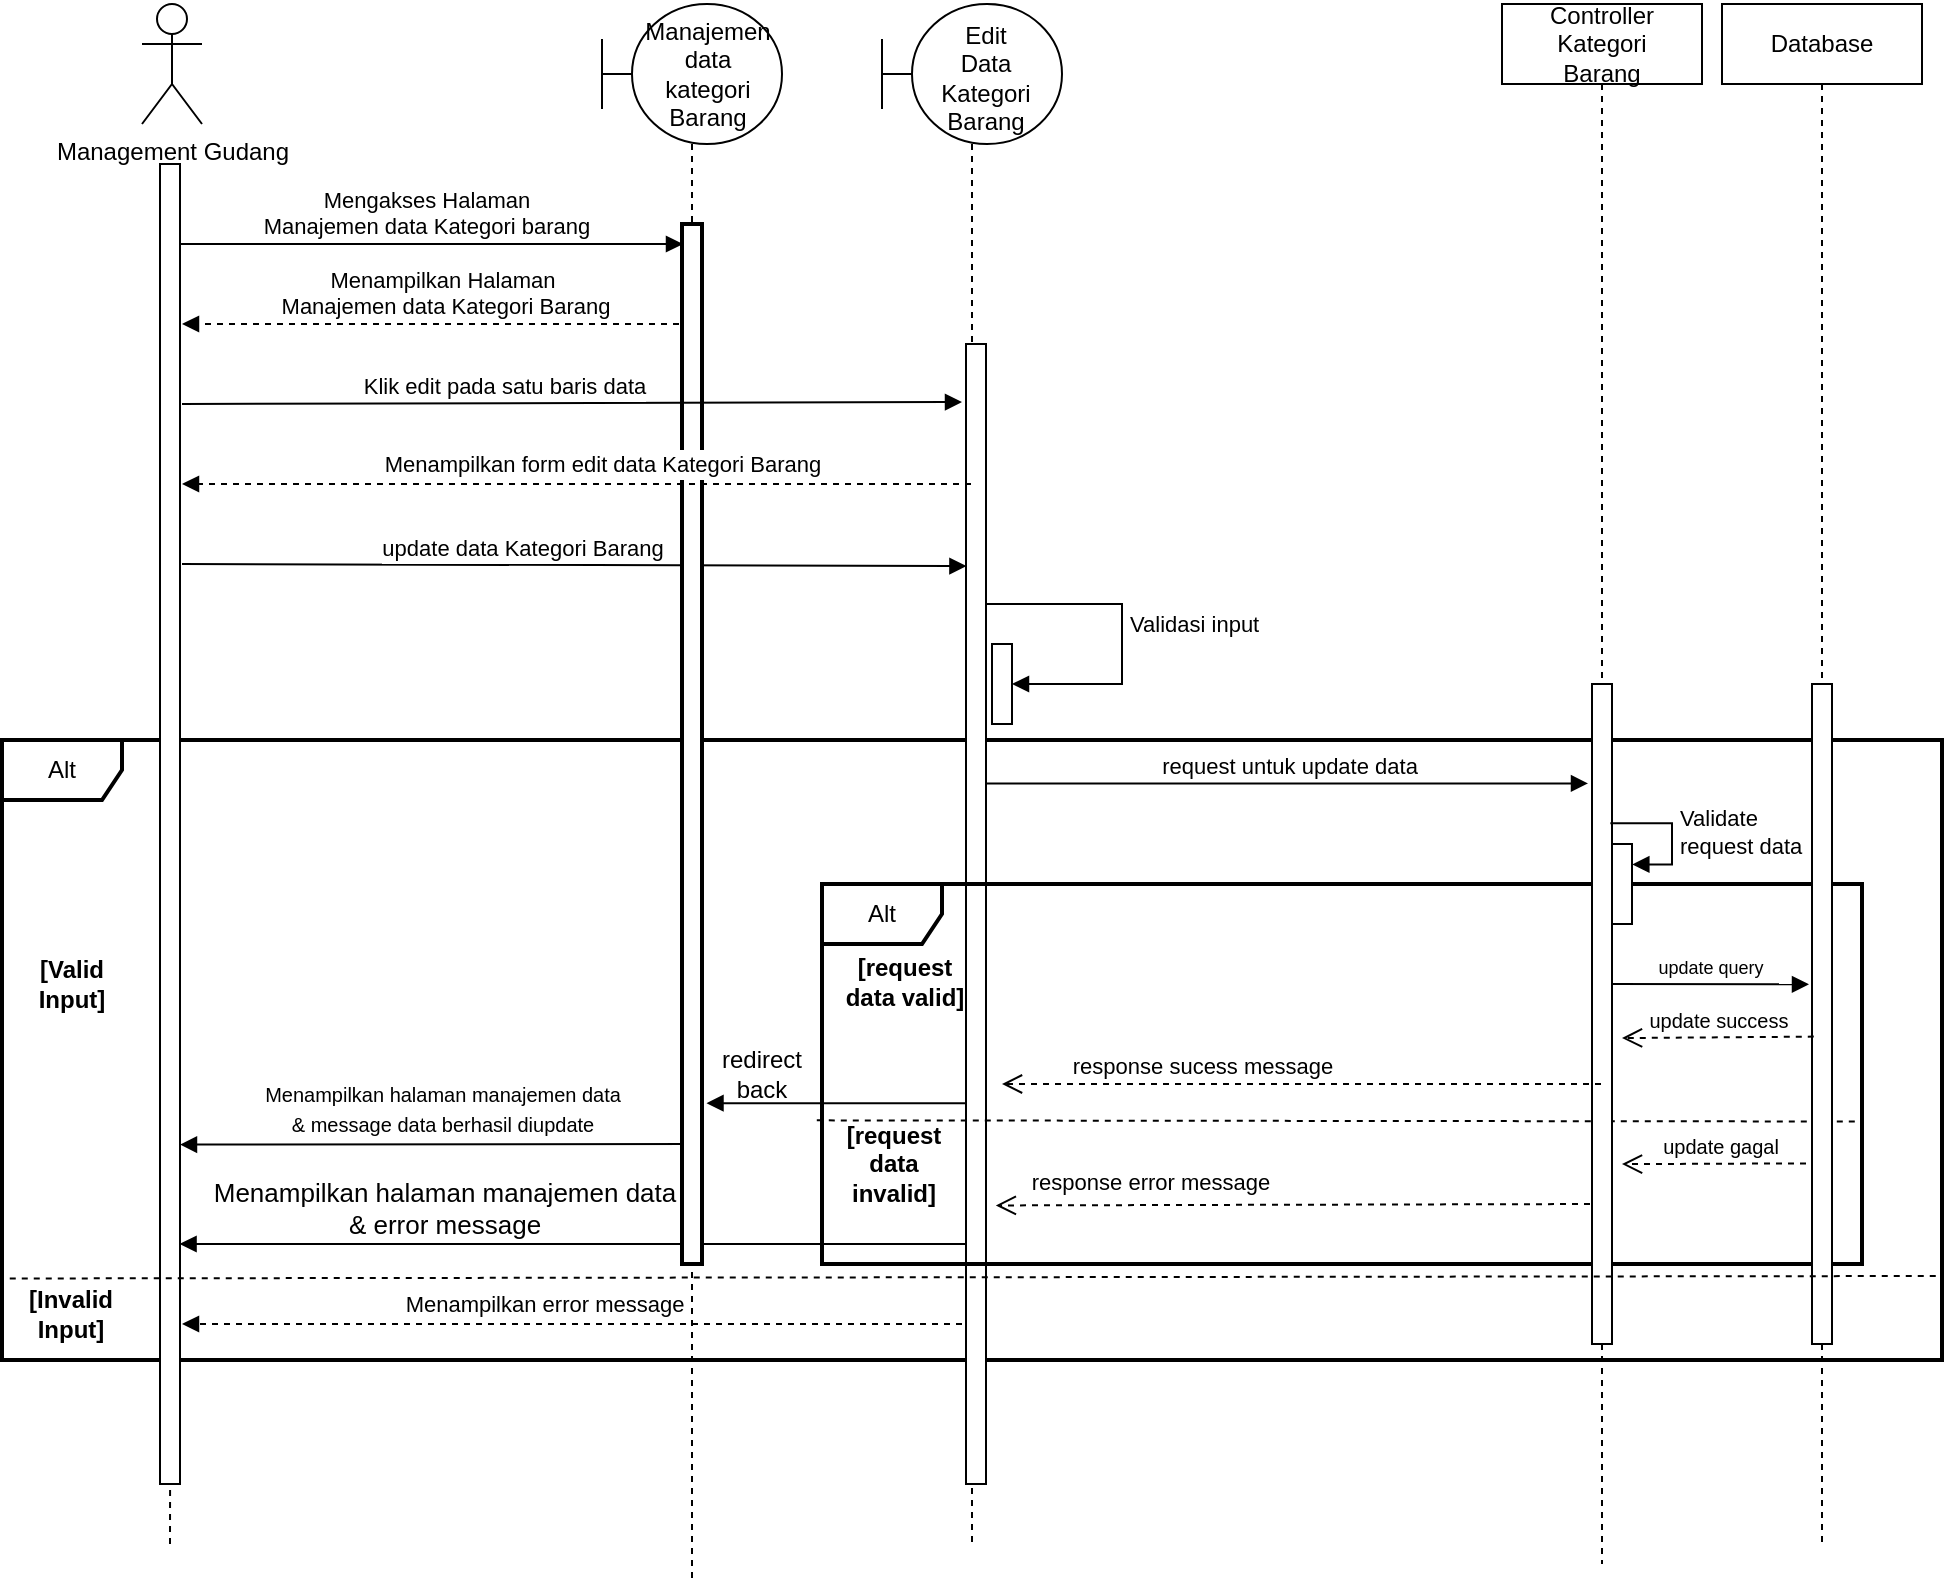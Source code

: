 <mxfile version="12.7.0" type="github">
  <diagram id="Rcd-lYa-Og5x9bV4wF2M" name="Page-1">
    <mxGraphModel dx="925" dy="579" grid="1" gridSize="10" guides="1" tooltips="1" connect="1" arrows="1" fold="1" page="1" pageScale="1" pageWidth="1100" pageHeight="850" math="0" shadow="0">
      <root>
        <mxCell id="0"/>
        <mxCell id="1" parent="0"/>
        <mxCell id="I9oGG7zPf5wMfXj9muGF-29" value="" style="html=1;verticalAlign=bottom;endArrow=block;entryX=0.978;entryY=0.806;entryDx=0;entryDy=0;entryPerimeter=0;" parent="1" edge="1">
          <mxGeometry width="80" relative="1" as="geometry">
            <mxPoint x="566" y="660.04" as="sourcePoint"/>
            <mxPoint x="168.78" y="660.0" as="targetPoint"/>
          </mxGeometry>
        </mxCell>
        <mxCell id="I9oGG7zPf5wMfXj9muGF-30" value="&lt;font style=&quot;font-size: 13px;&quot;&gt;Menampilkan halaman manajemen data&lt;br style=&quot;font-size: 13px;&quot;&gt;&amp;amp; error message&lt;/font&gt;" style="text;html=1;align=center;verticalAlign=middle;resizable=0;points=[];labelBackgroundColor=#ffffff;fontSize=13;" parent="I9oGG7zPf5wMfXj9muGF-29" vertex="1" connectable="0">
          <mxGeometry x="0.119" y="-1" relative="1" as="geometry">
            <mxPoint x="-43.65" y="-17.1" as="offset"/>
          </mxGeometry>
        </mxCell>
        <mxCell id="I9oGG7zPf5wMfXj9muGF-27" value="response error message" style="html=1;verticalAlign=bottom;endArrow=open;dashed=1;endSize=8;entryX=1.191;entryY=0.742;entryDx=0;entryDy=0;entryPerimeter=0;" parent="1" edge="1">
          <mxGeometry x="0.491" y="-3" relative="1" as="geometry">
            <mxPoint x="880" y="640" as="sourcePoint"/>
            <mxPoint x="576.91" y="640.72" as="targetPoint"/>
            <mxPoint as="offset"/>
          </mxGeometry>
        </mxCell>
        <mxCell id="uG0OPi7SAyHWpeF-NSaY-34" value="Alt" style="shape=umlFrame;whiteSpace=wrap;html=1;strokeWidth=2;" parent="1" vertex="1">
          <mxGeometry x="80" y="408" width="970" height="310" as="geometry"/>
        </mxCell>
        <mxCell id="uG0OPi7SAyHWpeF-NSaY-43" value="&amp;nbsp;request untuk update data" style="html=1;verticalAlign=bottom;endArrow=block;" parent="1" edge="1">
          <mxGeometry width="80" relative="1" as="geometry">
            <mxPoint x="570" y="429.71" as="sourcePoint"/>
            <mxPoint x="873" y="429.71" as="targetPoint"/>
          </mxGeometry>
        </mxCell>
        <mxCell id="uG0OPi7SAyHWpeF-NSaY-1" value="Management Gudang" style="shape=umlActor;verticalLabelPosition=bottom;labelBackgroundColor=#ffffff;verticalAlign=top;html=1;outlineConnect=0;" parent="1" vertex="1">
          <mxGeometry x="150" y="40" width="30" height="60" as="geometry"/>
        </mxCell>
        <mxCell id="uG0OPi7SAyHWpeF-NSaY-10" value="" style="endArrow=none;dashed=1;html=1;" parent="1" edge="1">
          <mxGeometry width="50" height="50" relative="1" as="geometry">
            <mxPoint x="164" y="810" as="sourcePoint"/>
            <mxPoint x="165" y="120" as="targetPoint"/>
          </mxGeometry>
        </mxCell>
        <mxCell id="uG0OPi7SAyHWpeF-NSaY-12" value="Mengakses Halaman &lt;br&gt;Manajemen data Kategori barang" style="html=1;verticalAlign=bottom;endArrow=block;" parent="1" source="uG0OPi7SAyHWpeF-NSaY-23" edge="1">
          <mxGeometry x="-0.025" width="80" relative="1" as="geometry">
            <mxPoint x="166" y="160" as="sourcePoint"/>
            <mxPoint x="420.5" y="160" as="targetPoint"/>
            <mxPoint as="offset"/>
          </mxGeometry>
        </mxCell>
        <mxCell id="uG0OPi7SAyHWpeF-NSaY-16" value="&lt;font style=&quot;font-size: 11px&quot;&gt;Menampilkan Halaman&lt;br&gt;&amp;nbsp;Manajemen data Kategori Barang&lt;/font&gt;" style="html=1;verticalAlign=bottom;endArrow=block;dashed=1;" parent="1" edge="1">
          <mxGeometry x="-0.022" width="80" relative="1" as="geometry">
            <mxPoint x="424.5" y="200" as="sourcePoint"/>
            <mxPoint x="170" y="200" as="targetPoint"/>
            <mxPoint as="offset"/>
          </mxGeometry>
        </mxCell>
        <mxCell id="uG0OPi7SAyHWpeF-NSaY-23" value="" style="html=1;points=[];perimeter=orthogonalPerimeter;" parent="1" vertex="1">
          <mxGeometry x="159" y="120" width="10" height="660" as="geometry"/>
        </mxCell>
        <mxCell id="uG0OPi7SAyHWpeF-NSaY-35" value="&lt;b&gt;[Invalid Input]&lt;/b&gt;" style="text;html=1;strokeColor=none;fillColor=none;align=center;verticalAlign=middle;whiteSpace=wrap;rounded=0;" parent="1" vertex="1">
          <mxGeometry x="79" y="680" width="71" height="30" as="geometry"/>
        </mxCell>
        <mxCell id="uG0OPi7SAyHWpeF-NSaY-38" value="" style="html=1;verticalAlign=bottom;endArrow=block;dashed=1;" parent="1" edge="1">
          <mxGeometry x="-0.025" width="80" relative="1" as="geometry">
            <mxPoint x="560" y="700" as="sourcePoint"/>
            <mxPoint x="170" y="700" as="targetPoint"/>
            <mxPoint as="offset"/>
          </mxGeometry>
        </mxCell>
        <mxCell id="uG0OPi7SAyHWpeF-NSaY-39" value="&lt;span style=&quot;font-size: 11px&quot;&gt;Menampilkan error message&lt;/span&gt;" style="text;html=1;align=center;verticalAlign=middle;resizable=0;points=[];labelBackgroundColor=#ffffff;" parent="uG0OPi7SAyHWpeF-NSaY-38" vertex="1" connectable="0">
          <mxGeometry x="-0.212" y="9" relative="1" as="geometry">
            <mxPoint x="-55.88" y="-19" as="offset"/>
          </mxGeometry>
        </mxCell>
        <mxCell id="uG0OPi7SAyHWpeF-NSaY-41" value="&lt;b&gt;[Valid Input]&lt;/b&gt;" style="text;html=1;strokeColor=none;fillColor=none;align=center;verticalAlign=middle;whiteSpace=wrap;rounded=0;" parent="1" vertex="1">
          <mxGeometry x="80" y="520" width="70" height="20" as="geometry"/>
        </mxCell>
        <mxCell id="uG0OPi7SAyHWpeF-NSaY-49" value="" style="html=1;verticalAlign=bottom;endArrow=block;" parent="1" edge="1">
          <mxGeometry width="80" relative="1" as="geometry">
            <mxPoint x="567.75" y="589.58" as="sourcePoint"/>
            <mxPoint x="432.25" y="589.58" as="targetPoint"/>
          </mxGeometry>
        </mxCell>
        <mxCell id="uG0OPi7SAyHWpeF-NSaY-50" value="redirect back" style="text;html=1;strokeColor=none;fillColor=none;align=center;verticalAlign=middle;whiteSpace=wrap;rounded=0;" parent="1" vertex="1">
          <mxGeometry x="450" y="565" width="20" height="20" as="geometry"/>
        </mxCell>
        <mxCell id="uG0OPi7SAyHWpeF-NSaY-53" value="" style="html=1;verticalAlign=bottom;endArrow=block;entryX=1.1;entryY=0.671;entryDx=0;entryDy=0;entryPerimeter=0;" parent="1" edge="1">
          <mxGeometry width="80" relative="1" as="geometry">
            <mxPoint x="424.5" y="610" as="sourcePoint"/>
            <mxPoint x="169" y="610.28" as="targetPoint"/>
          </mxGeometry>
        </mxCell>
        <mxCell id="uG0OPi7SAyHWpeF-NSaY-55" value="&lt;font style=&quot;font-size: 10px&quot;&gt;Menampilkan halaman manajemen data&lt;br&gt;&amp;amp; message data berhasil diupdate&lt;/font&gt;" style="text;html=1;align=center;verticalAlign=middle;resizable=0;points=[];labelBackgroundColor=#ffffff;" parent="uG0OPi7SAyHWpeF-NSaY-53" vertex="1" connectable="0">
          <mxGeometry x="0.119" y="-1" relative="1" as="geometry">
            <mxPoint x="17.83" y="-17.74" as="offset"/>
          </mxGeometry>
        </mxCell>
        <mxCell id="uG0OPi7SAyHWpeF-NSaY-31" value="Validasi input" style="edgeStyle=orthogonalEdgeStyle;html=1;align=left;spacingLeft=2;endArrow=block;rounded=0;" parent="1" source="uG0OPi7SAyHWpeF-NSaY-6" edge="1">
          <mxGeometry relative="1" as="geometry">
            <mxPoint x="615" y="340" as="sourcePoint"/>
            <Array as="points">
              <mxPoint x="640" y="340"/>
              <mxPoint x="640" y="380"/>
            </Array>
            <mxPoint x="585" y="380" as="targetPoint"/>
          </mxGeometry>
        </mxCell>
        <mxCell id="uG0OPi7SAyHWpeF-NSaY-6" value="" style="shape=umlLifeline;participant=umlBoundary;perimeter=lifelinePerimeter;whiteSpace=wrap;html=1;container=1;collapsible=0;recursiveResize=0;verticalAlign=top;spacingTop=36;labelBackgroundColor=#ffffff;outlineConnect=0;size=70;" parent="1" vertex="1">
          <mxGeometry x="520" y="40" width="90" height="770" as="geometry"/>
        </mxCell>
        <mxCell id="uG0OPi7SAyHWpeF-NSaY-7" value="Edit &lt;br&gt;Data Kategori Barang" style="text;html=1;strokeColor=none;fillColor=none;align=center;verticalAlign=middle;whiteSpace=wrap;rounded=0;" parent="uG0OPi7SAyHWpeF-NSaY-6" vertex="1">
          <mxGeometry x="23.75" y="22" width="56.25" height="30" as="geometry"/>
        </mxCell>
        <mxCell id="uG0OPi7SAyHWpeF-NSaY-44" value="" style="html=1;points=[];perimeter=orthogonalPerimeter;" parent="uG0OPi7SAyHWpeF-NSaY-6" vertex="1">
          <mxGeometry x="42" y="170" width="10" height="570" as="geometry"/>
        </mxCell>
        <mxCell id="I9oGG7zPf5wMfXj9muGF-34" value="" style="group" parent="uG0OPi7SAyHWpeF-NSaY-6" vertex="1" connectable="0">
          <mxGeometry x="20" y="440" width="470" height="190" as="geometry"/>
        </mxCell>
        <mxCell id="I9oGG7zPf5wMfXj9muGF-35" value="Alt" style="shape=umlFrame;whiteSpace=wrap;html=1;strokeWidth=2;" parent="I9oGG7zPf5wMfXj9muGF-34" vertex="1">
          <mxGeometry x="-50" width="520" height="190" as="geometry"/>
        </mxCell>
        <mxCell id="I9oGG7zPf5wMfXj9muGF-37" value="" style="endArrow=none;dashed=1;html=1;entryX=0.997;entryY=0.633;entryDx=0;entryDy=0;entryPerimeter=0;exitX=-0.005;exitY=0.622;exitDx=0;exitDy=0;exitPerimeter=0;" parent="I9oGG7zPf5wMfXj9muGF-34" source="I9oGG7zPf5wMfXj9muGF-35" edge="1">
          <mxGeometry width="50" height="50" relative="1" as="geometry">
            <mxPoint x="2.58" y="118.75" as="sourcePoint"/>
            <mxPoint x="467.41" y="118.75" as="targetPoint"/>
          </mxGeometry>
        </mxCell>
        <mxCell id="I9oGG7zPf5wMfXj9muGF-40" value="&lt;span style=&quot;font-size: 10px&quot;&gt;update gagal&lt;/span&gt;" style="html=1;verticalAlign=bottom;endArrow=open;dashed=1;endSize=8;" parent="I9oGG7zPf5wMfXj9muGF-34" edge="1">
          <mxGeometry relative="1" as="geometry">
            <mxPoint x="448.003" y="139.667" as="sourcePoint"/>
            <mxPoint x="349.998" y="140.062" as="targetPoint"/>
          </mxGeometry>
        </mxCell>
        <mxCell id="I9oGG7zPf5wMfXj9muGF-38" value="&lt;b&gt;[request data invalid]&lt;/b&gt;" style="text;html=1;strokeColor=none;fillColor=none;align=center;verticalAlign=middle;whiteSpace=wrap;rounded=0;" parent="I9oGG7zPf5wMfXj9muGF-34" vertex="1">
          <mxGeometry x="-40" y="130" width="51.52" height="20.5" as="geometry"/>
        </mxCell>
        <mxCell id="P45chUzkG9_80fgO4lDG-2" value="Database" style="shape=umlLifeline;perimeter=lifelinePerimeter;whiteSpace=wrap;html=1;container=1;collapsible=0;recursiveResize=0;outlineConnect=0;" parent="1" vertex="1">
          <mxGeometry x="940" y="40" width="100" height="770" as="geometry"/>
        </mxCell>
        <mxCell id="uG0OPi7SAyHWpeF-NSaY-46" value="" style="html=1;points=[];perimeter=orthogonalPerimeter;" parent="P45chUzkG9_80fgO4lDG-2" vertex="1">
          <mxGeometry x="45" y="340" width="10" height="330" as="geometry"/>
        </mxCell>
        <mxCell id="uG0OPi7SAyHWpeF-NSaY-30" value="" style="html=1;points=[];perimeter=orthogonalPerimeter;" parent="1" vertex="1">
          <mxGeometry x="575" y="360" width="10" height="40" as="geometry"/>
        </mxCell>
        <mxCell id="I9oGG7zPf5wMfXj9muGF-2" value="Controller Kategori&lt;br&gt;Barang" style="shape=umlLifeline;perimeter=lifelinePerimeter;whiteSpace=wrap;html=1;container=1;collapsible=0;recursiveResize=0;outlineConnect=0;" parent="1" vertex="1">
          <mxGeometry x="830" y="40" width="100" height="780" as="geometry"/>
        </mxCell>
        <mxCell id="I9oGG7zPf5wMfXj9muGF-3" value="" style="html=1;points=[];perimeter=orthogonalPerimeter;" parent="I9oGG7zPf5wMfXj9muGF-2" vertex="1">
          <mxGeometry x="45" y="340" width="10" height="330" as="geometry"/>
        </mxCell>
        <mxCell id="I9oGG7zPf5wMfXj9muGF-6" value="" style="html=1;points=[];perimeter=orthogonalPerimeter;" parent="I9oGG7zPf5wMfXj9muGF-2" vertex="1">
          <mxGeometry x="55" y="420" width="10" height="40" as="geometry"/>
        </mxCell>
        <mxCell id="I9oGG7zPf5wMfXj9muGF-7" value="Validate&amp;nbsp;&lt;br&gt;request data" style="edgeStyle=orthogonalEdgeStyle;html=1;align=left;spacingLeft=2;endArrow=block;rounded=0;entryX=1.017;entryY=0.255;entryDx=0;entryDy=0;entryPerimeter=0;exitX=0.917;exitY=0.211;exitDx=0;exitDy=0;exitPerimeter=0;" parent="I9oGG7zPf5wMfXj9muGF-2" source="I9oGG7zPf5wMfXj9muGF-3" target="I9oGG7zPf5wMfXj9muGF-6" edge="1">
          <mxGeometry relative="1" as="geometry">
            <mxPoint x="60" y="409" as="sourcePoint"/>
            <Array as="points">
              <mxPoint x="85" y="410"/>
              <mxPoint x="85" y="430"/>
            </Array>
            <mxPoint x="70" y="420" as="targetPoint"/>
          </mxGeometry>
        </mxCell>
        <mxCell id="I9oGG7zPf5wMfXj9muGF-20" value="&lt;font style=&quot;font-size: 9px&quot;&gt;update query&lt;/font&gt;" style="html=1;verticalAlign=bottom;endArrow=block;entryX=-0.15;entryY=0.455;entryDx=0;entryDy=0;entryPerimeter=0;" parent="I9oGG7zPf5wMfXj9muGF-2" edge="1">
          <mxGeometry width="80" relative="1" as="geometry">
            <mxPoint x="55" y="490" as="sourcePoint"/>
            <mxPoint x="153.5" y="490.15" as="targetPoint"/>
          </mxGeometry>
        </mxCell>
        <mxCell id="uG0OPi7SAyHWpeF-NSaY-4" value="" style="shape=umlLifeline;participant=umlBoundary;perimeter=lifelinePerimeter;whiteSpace=wrap;html=1;container=1;collapsible=0;recursiveResize=0;verticalAlign=top;spacingTop=36;labelBackgroundColor=#ffffff;outlineConnect=0;size=70;" parent="1" vertex="1">
          <mxGeometry x="380" y="40" width="90" height="790" as="geometry"/>
        </mxCell>
        <mxCell id="uG0OPi7SAyHWpeF-NSaY-5" value="Manajemen data kategori Barang" style="text;html=1;strokeColor=none;fillColor=none;align=center;verticalAlign=middle;whiteSpace=wrap;rounded=0;" parent="uG0OPi7SAyHWpeF-NSaY-4" vertex="1">
          <mxGeometry x="33" y="25" width="40" height="20" as="geometry"/>
        </mxCell>
        <mxCell id="uG0OPi7SAyHWpeF-NSaY-24" value="" style="html=1;verticalAlign=bottom;endArrow=block;entryX=0.469;entryY=0.365;entryDx=0;entryDy=0;entryPerimeter=0;" parent="uG0OPi7SAyHWpeF-NSaY-4" target="uG0OPi7SAyHWpeF-NSaY-6" edge="1">
          <mxGeometry x="-0.025" width="80" relative="1" as="geometry">
            <mxPoint x="-210" y="280" as="sourcePoint"/>
            <mxPoint x="170" y="280" as="targetPoint"/>
            <mxPoint as="offset"/>
          </mxGeometry>
        </mxCell>
        <mxCell id="uG0OPi7SAyHWpeF-NSaY-25" value="&lt;font style=&quot;font-size: 11px&quot;&gt;update data Kategori Barang&lt;/font&gt;" style="text;html=1;align=center;verticalAlign=middle;resizable=0;points=[];labelBackgroundColor=#ffffff;" parent="uG0OPi7SAyHWpeF-NSaY-24" vertex="1" connectable="0">
          <mxGeometry x="-0.212" y="9" relative="1" as="geometry">
            <mxPoint x="15" as="offset"/>
          </mxGeometry>
        </mxCell>
        <mxCell id="I9oGG7zPf5wMfXj9muGF-45" value="" style="html=1;points=[];perimeter=orthogonalPerimeter;strokeWidth=2;" parent="uG0OPi7SAyHWpeF-NSaY-4" vertex="1">
          <mxGeometry x="40" y="110" width="10" height="520" as="geometry"/>
        </mxCell>
        <mxCell id="uG0OPi7SAyHWpeF-NSaY-21" value="" style="html=1;verticalAlign=bottom;endArrow=block;" parent="uG0OPi7SAyHWpeF-NSaY-4" edge="1">
          <mxGeometry x="-0.025" width="80" relative="1" as="geometry">
            <mxPoint x="-210" y="200" as="sourcePoint"/>
            <mxPoint x="180" y="199" as="targetPoint"/>
            <mxPoint as="offset"/>
          </mxGeometry>
        </mxCell>
        <mxCell id="uG0OPi7SAyHWpeF-NSaY-22" value="&lt;font style=&quot;font-size: 11px&quot;&gt;Klik edit pada satu baris data&lt;/font&gt;" style="text;html=1;align=center;verticalAlign=middle;resizable=0;points=[];labelBackgroundColor=#ffffff;" parent="uG0OPi7SAyHWpeF-NSaY-21" vertex="1" connectable="0">
          <mxGeometry x="-0.212" y="9" relative="1" as="geometry">
            <mxPoint x="7" as="offset"/>
          </mxGeometry>
        </mxCell>
        <mxCell id="I9oGG7zPf5wMfXj9muGF-25" value="response sucess message" style="html=1;verticalAlign=bottom;endArrow=open;dashed=1;endSize=8;" parent="1" edge="1">
          <mxGeometry x="0.332" relative="1" as="geometry">
            <mxPoint x="879.5" y="580" as="sourcePoint"/>
            <mxPoint x="580" y="580" as="targetPoint"/>
            <mxPoint as="offset"/>
          </mxGeometry>
        </mxCell>
        <mxCell id="I9oGG7zPf5wMfXj9muGF-39" value="&lt;span style=&quot;font-size: 10px&quot;&gt;update success&lt;/span&gt;" style="html=1;verticalAlign=bottom;endArrow=open;dashed=1;endSize=8;entryX=0.911;entryY=0.578;entryDx=0;entryDy=0;entryPerimeter=0;" parent="1" edge="1">
          <mxGeometry relative="1" as="geometry">
            <mxPoint x="985.89" y="556.3" as="sourcePoint"/>
            <mxPoint x="890.0" y="557.04" as="targetPoint"/>
          </mxGeometry>
        </mxCell>
        <mxCell id="I9oGG7zPf5wMfXj9muGF-36" value="&lt;b&gt;[request data valid]&lt;/b&gt;" style="text;html=1;strokeColor=none;fillColor=none;align=center;verticalAlign=middle;whiteSpace=wrap;rounded=0;" parent="1" vertex="1">
          <mxGeometry x="499" y="520.002" width="64.51" height="18.536" as="geometry"/>
        </mxCell>
        <mxCell id="uG0OPi7SAyHWpeF-NSaY-36" value="" style="endArrow=none;dashed=1;html=1;exitX=0.004;exitY=0.781;exitDx=0;exitDy=0;exitPerimeter=0;entryX=0.997;entryY=0.777;entryDx=0;entryDy=0;entryPerimeter=0;" parent="1" edge="1">
          <mxGeometry width="50" height="50" relative="1" as="geometry">
            <mxPoint x="83.88" y="677.24" as="sourcePoint"/>
            <mxPoint x="1047.09" y="676.0" as="targetPoint"/>
          </mxGeometry>
        </mxCell>
        <mxCell id="uG0OPi7SAyHWpeF-NSaY-17" value="" style="html=1;verticalAlign=bottom;endArrow=block;dashed=1;" parent="1" edge="1">
          <mxGeometry x="-0.025" width="80" relative="1" as="geometry">
            <mxPoint x="564.5" y="280" as="sourcePoint"/>
            <mxPoint x="170" y="280" as="targetPoint"/>
            <mxPoint as="offset"/>
          </mxGeometry>
        </mxCell>
        <mxCell id="uG0OPi7SAyHWpeF-NSaY-18" value="&lt;font style=&quot;font-size: 11px&quot;&gt;Menampilkan&amp;nbsp;form edit data Kategori Barang&lt;/font&gt;" style="text;html=1;align=center;verticalAlign=middle;resizable=0;points=[];labelBackgroundColor=#ffffff;" parent="uG0OPi7SAyHWpeF-NSaY-17" vertex="1" connectable="0">
          <mxGeometry x="-0.212" y="9" relative="1" as="geometry">
            <mxPoint x="-29.5" y="-19" as="offset"/>
          </mxGeometry>
        </mxCell>
      </root>
    </mxGraphModel>
  </diagram>
</mxfile>
